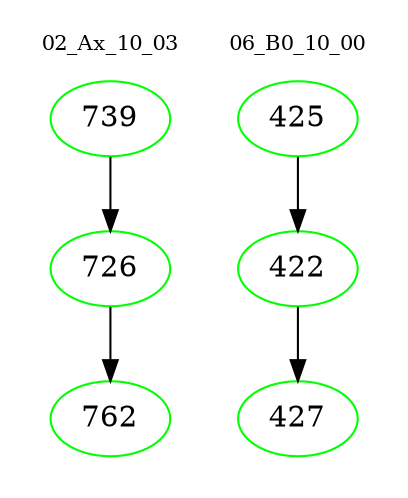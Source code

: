 digraph{
subgraph cluster_0 {
color = white
label = "02_Ax_10_03";
fontsize=10;
T0_739 [label="739", color="green"]
T0_739 -> T0_726 [color="black"]
T0_726 [label="726", color="green"]
T0_726 -> T0_762 [color="black"]
T0_762 [label="762", color="green"]
}
subgraph cluster_1 {
color = white
label = "06_B0_10_00";
fontsize=10;
T1_425 [label="425", color="green"]
T1_425 -> T1_422 [color="black"]
T1_422 [label="422", color="green"]
T1_422 -> T1_427 [color="black"]
T1_427 [label="427", color="green"]
}
}

